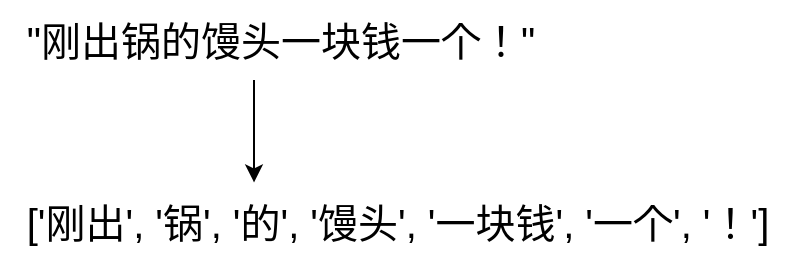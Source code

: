 <mxfile>
    <diagram id="qyiX_-vmZgCVNAv-j8iQ" name="Page-1">
        <mxGraphModel dx="1711" dy="807" grid="1" gridSize="10" guides="1" tooltips="1" connect="1" arrows="1" fold="1" page="1" pageScale="1" pageWidth="4681" pageHeight="3300" math="0" shadow="0">
            <root>
                <mxCell id="0"/>
                <mxCell id="1" parent="0"/>
                <mxCell id="6" value="" style="group" vertex="1" connectable="0" parent="1">
                    <mxGeometry x="42" y="32" width="394" height="131" as="geometry"/>
                </mxCell>
                <mxCell id="3" value="[&#39;刚出&#39;, &#39;锅&#39;, &#39;的&#39;, &#39;馒头&#39;, &#39;一块钱&#39;, &#39;一个&#39;, &#39;！&#39;]&lt;br&gt;" style="text;align=center;verticalAlign=middle;whiteSpace=wrap;rounded=0;html=1;fontSize=20;" vertex="1" parent="6">
                    <mxGeometry x="4" y="91" width="390" height="40" as="geometry"/>
                </mxCell>
                <mxCell id="4" value="&quot;刚出锅的馒头一块钱一个！&quot;" style="text;align=center;verticalAlign=middle;resizable=0;points=[];autosize=1;strokeColor=none;fillColor=none;html=1;fontSize=20;" vertex="1" parent="6">
                    <mxGeometry width="280" height="40" as="geometry"/>
                </mxCell>
                <mxCell id="5" value="" style="endArrow=classic;html=1;entryX=0.386;entryY=0.03;entryDx=0;entryDy=0;entryPerimeter=0;" edge="1" parent="6">
                    <mxGeometry width="50" height="50" relative="1" as="geometry">
                        <mxPoint x="127" y="40" as="sourcePoint"/>
                        <mxPoint x="127.0" y="91.2" as="targetPoint"/>
                    </mxGeometry>
                </mxCell>
            </root>
        </mxGraphModel>
    </diagram>
</mxfile>